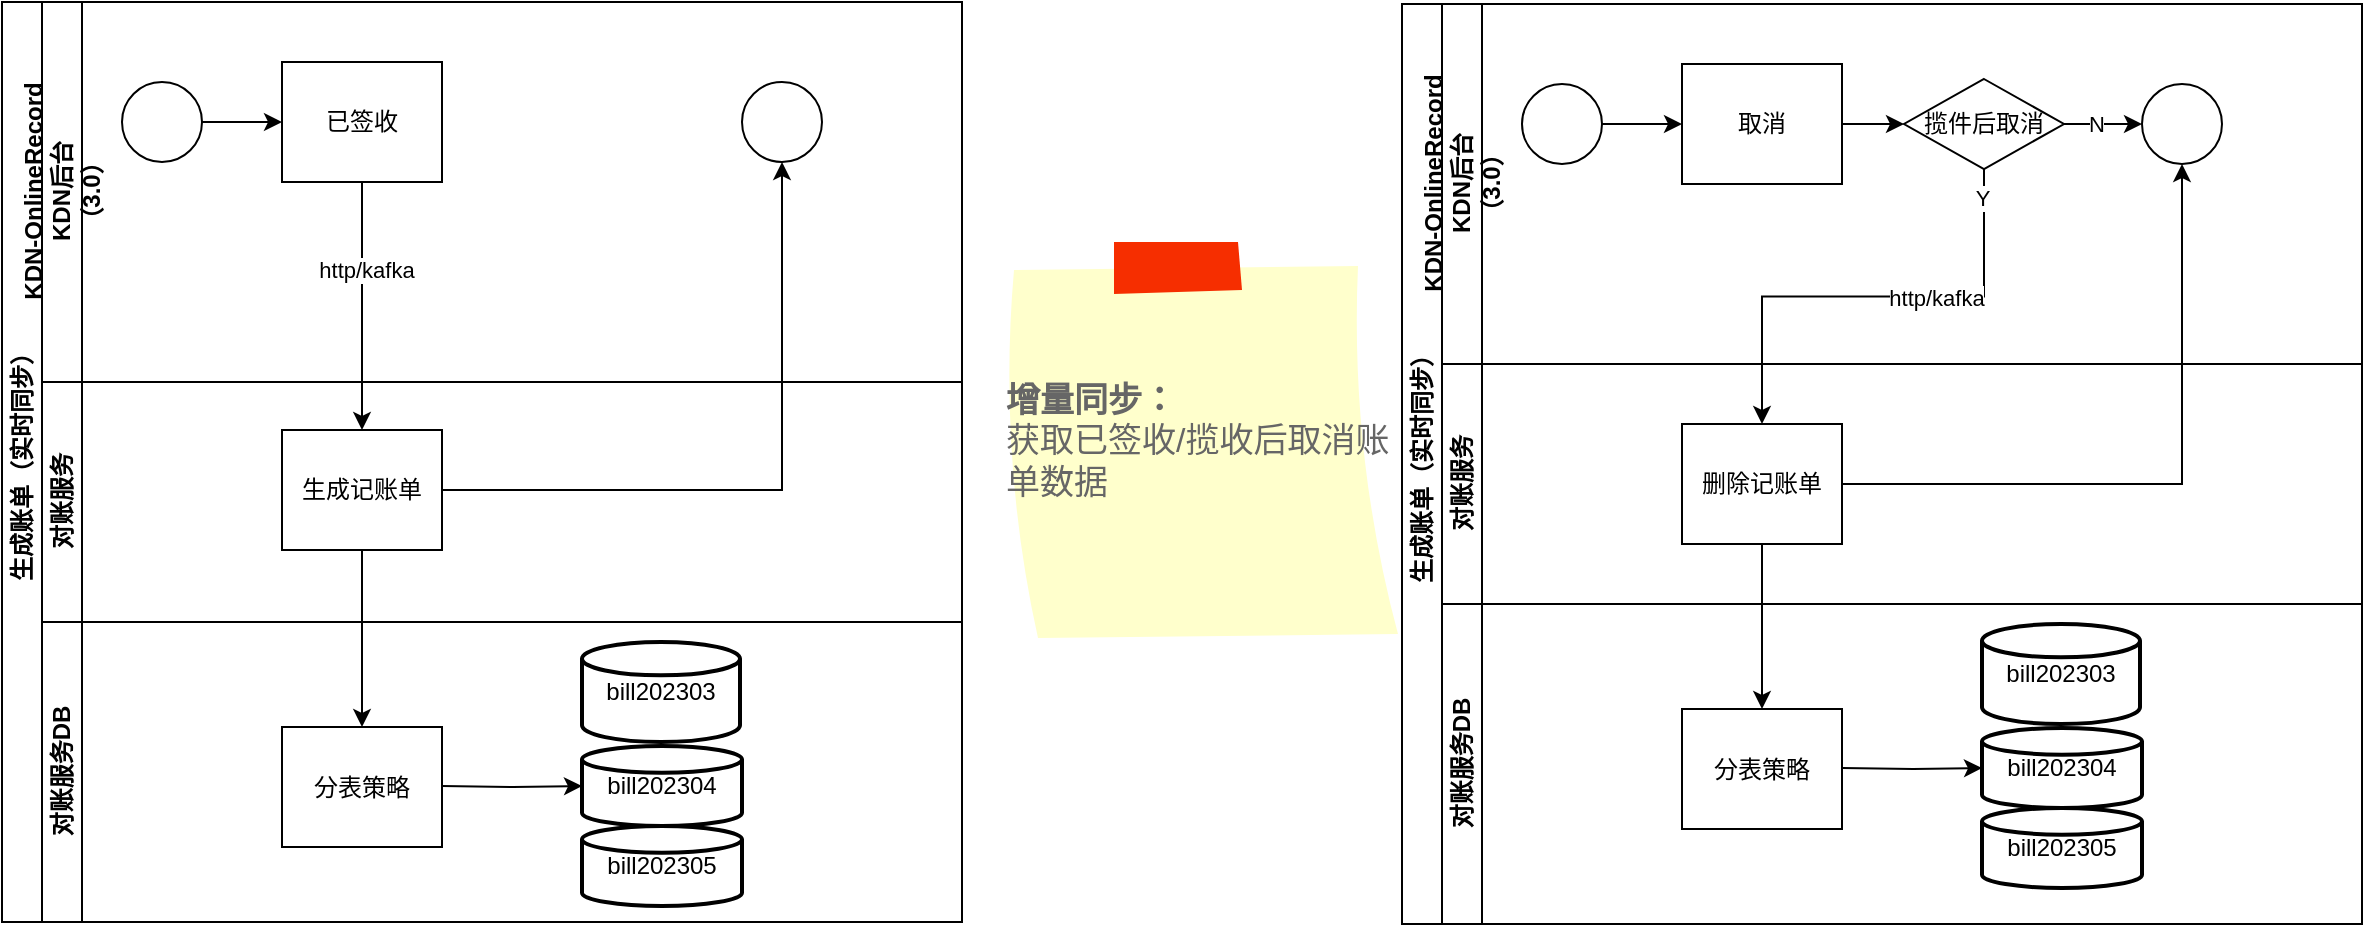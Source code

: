 <mxfile version="21.3.4" type="github" pages="4">
  <diagram id="prtHgNgQTEPvFCAcTncT" name="账单同步">
    <mxGraphModel dx="954" dy="608" grid="1" gridSize="10" guides="1" tooltips="1" connect="1" arrows="1" fold="1" page="1" pageScale="1" pageWidth="1827" pageHeight="1169" math="0" shadow="0">
      <root>
        <mxCell id="0" />
        <mxCell id="1" parent="0" />
        <mxCell id="dNxyNK7c78bLwvsdeMH5-19" value="生成账单（实时同步）" style="swimlane;html=1;childLayout=stackLayout;resizeParent=1;resizeParentMax=0;horizontal=0;startSize=20;horizontalStack=0;" parent="1" vertex="1">
          <mxGeometry x="120" y="120" width="480" height="460" as="geometry" />
        </mxCell>
        <mxCell id="dNxyNK7c78bLwvsdeMH5-20" value="KDN-OnlineRecord&lt;br&gt;KDN后台&lt;br&gt;（3.0）" style="swimlane;html=1;startSize=20;horizontal=0;" parent="dNxyNK7c78bLwvsdeMH5-19" vertex="1">
          <mxGeometry x="20" width="460" height="190" as="geometry">
            <mxRectangle x="20" width="760" height="60" as="alternateBounds" />
          </mxGeometry>
        </mxCell>
        <mxCell id="dNxyNK7c78bLwvsdeMH5-25" value="" style="edgeStyle=orthogonalEdgeStyle;rounded=0;orthogonalLoop=1;jettySize=auto;html=1;" parent="dNxyNK7c78bLwvsdeMH5-20" source="dNxyNK7c78bLwvsdeMH5-23" target="dNxyNK7c78bLwvsdeMH5-24" edge="1">
          <mxGeometry relative="1" as="geometry" />
        </mxCell>
        <mxCell id="dNxyNK7c78bLwvsdeMH5-23" value="" style="ellipse;whiteSpace=wrap;html=1;" parent="dNxyNK7c78bLwvsdeMH5-20" vertex="1">
          <mxGeometry x="40" y="40" width="40" height="40" as="geometry" />
        </mxCell>
        <mxCell id="dNxyNK7c78bLwvsdeMH5-24" value="已签收" style="rounded=0;whiteSpace=wrap;html=1;fontFamily=Helvetica;fontSize=12;fontColor=#000000;align=center;" parent="dNxyNK7c78bLwvsdeMH5-20" vertex="1">
          <mxGeometry x="120" y="30" width="80" height="60" as="geometry" />
        </mxCell>
        <mxCell id="dNxyNK7c78bLwvsdeMH5-32" value="" style="ellipse;whiteSpace=wrap;html=1;" parent="dNxyNK7c78bLwvsdeMH5-20" vertex="1">
          <mxGeometry x="350" y="40" width="40" height="40" as="geometry" />
        </mxCell>
        <mxCell id="dNxyNK7c78bLwvsdeMH5-21" value="对账服务" style="swimlane;html=1;startSize=20;horizontal=0;" parent="dNxyNK7c78bLwvsdeMH5-19" vertex="1">
          <mxGeometry x="20" y="190" width="460" height="120" as="geometry" />
        </mxCell>
        <mxCell id="dNxyNK7c78bLwvsdeMH5-26" value="生成记账单" style="rounded=0;whiteSpace=wrap;html=1;fontFamily=Helvetica;fontSize=12;fontColor=#000000;align=center;" parent="dNxyNK7c78bLwvsdeMH5-21" vertex="1">
          <mxGeometry x="120" y="24" width="80" height="60" as="geometry" />
        </mxCell>
        <mxCell id="dNxyNK7c78bLwvsdeMH5-22" value="对账服务DB" style="swimlane;html=1;startSize=20;horizontal=0;" parent="dNxyNK7c78bLwvsdeMH5-19" vertex="1">
          <mxGeometry x="20" y="310" width="460" height="150" as="geometry" />
        </mxCell>
        <mxCell id="uPmhdonnpwf8vEVmP7HE-3" value="bill202303" style="strokeWidth=2;html=1;shape=mxgraph.flowchart.database;whiteSpace=wrap;" parent="dNxyNK7c78bLwvsdeMH5-22" vertex="1">
          <mxGeometry x="270" y="10" width="79" height="50" as="geometry" />
        </mxCell>
        <mxCell id="uPmhdonnpwf8vEVmP7HE-6" value="bill202304" style="strokeWidth=2;html=1;shape=mxgraph.flowchart.database;whiteSpace=wrap;" parent="dNxyNK7c78bLwvsdeMH5-22" vertex="1">
          <mxGeometry x="270" y="62" width="80" height="40" as="geometry" />
        </mxCell>
        <mxCell id="uPmhdonnpwf8vEVmP7HE-7" value="bill202305" style="strokeWidth=2;html=1;shape=mxgraph.flowchart.database;whiteSpace=wrap;" parent="dNxyNK7c78bLwvsdeMH5-22" vertex="1">
          <mxGeometry x="270" y="102" width="80" height="40" as="geometry" />
        </mxCell>
        <mxCell id="uPmhdonnpwf8vEVmP7HE-12" value="分表策略" style="rounded=0;whiteSpace=wrap;html=1;fontFamily=Helvetica;fontSize=12;fontColor=#000000;align=center;" parent="dNxyNK7c78bLwvsdeMH5-22" vertex="1">
          <mxGeometry x="120" y="52.5" width="80" height="60" as="geometry" />
        </mxCell>
        <mxCell id="uPmhdonnpwf8vEVmP7HE-14" value="" style="edgeStyle=orthogonalEdgeStyle;rounded=0;orthogonalLoop=1;jettySize=auto;html=1;endArrow=classic;endFill=1;entryX=0;entryY=0.5;entryDx=0;entryDy=0;entryPerimeter=0;" parent="dNxyNK7c78bLwvsdeMH5-22" target="uPmhdonnpwf8vEVmP7HE-6" edge="1">
          <mxGeometry relative="1" as="geometry">
            <mxPoint x="200" y="82" as="sourcePoint" />
            <mxPoint x="240" y="82" as="targetPoint" />
          </mxGeometry>
        </mxCell>
        <mxCell id="uPmhdonnpwf8vEVmP7HE-1" style="edgeStyle=orthogonalEdgeStyle;rounded=0;orthogonalLoop=1;jettySize=auto;html=1;endArrow=classic;endFill=1;entryX=0.5;entryY=0;entryDx=0;entryDy=0;exitX=0.5;exitY=1;exitDx=0;exitDy=0;" parent="dNxyNK7c78bLwvsdeMH5-19" source="dNxyNK7c78bLwvsdeMH5-24" target="dNxyNK7c78bLwvsdeMH5-26" edge="1">
          <mxGeometry relative="1" as="geometry">
            <mxPoint x="310" y="210" as="sourcePoint" />
            <mxPoint x="310" y="270" as="targetPoint" />
          </mxGeometry>
        </mxCell>
        <mxCell id="uPmhdonnpwf8vEVmP7HE-2" value="http/kafka" style="edgeLabel;html=1;align=center;verticalAlign=middle;resizable=0;points=[];" parent="uPmhdonnpwf8vEVmP7HE-1" vertex="1" connectable="0">
          <mxGeometry x="-0.292" y="2" relative="1" as="geometry">
            <mxPoint as="offset" />
          </mxGeometry>
        </mxCell>
        <mxCell id="uPmhdonnpwf8vEVmP7HE-13" value="" style="edgeStyle=orthogonalEdgeStyle;rounded=0;orthogonalLoop=1;jettySize=auto;html=1;endArrow=classic;endFill=1;exitX=0.5;exitY=1;exitDx=0;exitDy=0;entryX=0.5;entryY=0;entryDx=0;entryDy=0;" parent="dNxyNK7c78bLwvsdeMH5-19" source="dNxyNK7c78bLwvsdeMH5-26" target="uPmhdonnpwf8vEVmP7HE-12" edge="1">
          <mxGeometry relative="1" as="geometry">
            <mxPoint x="170" y="290" as="sourcePoint" />
            <mxPoint x="230" y="290" as="targetPoint" />
            <Array as="points" />
          </mxGeometry>
        </mxCell>
        <mxCell id="dNxyNK7c78bLwvsdeMH5-29" value="" style="edgeStyle=orthogonalEdgeStyle;rounded=0;orthogonalLoop=1;jettySize=auto;html=1;endArrow=classic;endFill=1;entryX=0.5;entryY=1;entryDx=0;entryDy=0;" parent="dNxyNK7c78bLwvsdeMH5-19" source="dNxyNK7c78bLwvsdeMH5-26" target="dNxyNK7c78bLwvsdeMH5-32" edge="1">
          <mxGeometry relative="1" as="geometry">
            <mxPoint x="280" y="244" as="targetPoint" />
          </mxGeometry>
        </mxCell>
        <mxCell id="uPmhdonnpwf8vEVmP7HE-37" value="生成账单（实时同步）" style="swimlane;html=1;childLayout=stackLayout;resizeParent=1;resizeParentMax=0;horizontal=0;startSize=20;horizontalStack=0;" parent="1" vertex="1">
          <mxGeometry x="820" y="121" width="480" height="460" as="geometry" />
        </mxCell>
        <mxCell id="uPmhdonnpwf8vEVmP7HE-38" value="KDN-OnlineRecord&lt;br&gt;KDN后台&lt;br&gt;（3.0）" style="swimlane;html=1;startSize=20;horizontal=0;" parent="uPmhdonnpwf8vEVmP7HE-37" vertex="1">
          <mxGeometry x="20" width="460" height="180" as="geometry">
            <mxRectangle x="20" width="760" height="60" as="alternateBounds" />
          </mxGeometry>
        </mxCell>
        <mxCell id="uPmhdonnpwf8vEVmP7HE-39" value="" style="edgeStyle=orthogonalEdgeStyle;rounded=0;orthogonalLoop=1;jettySize=auto;html=1;" parent="uPmhdonnpwf8vEVmP7HE-38" source="uPmhdonnpwf8vEVmP7HE-40" target="uPmhdonnpwf8vEVmP7HE-41" edge="1">
          <mxGeometry relative="1" as="geometry" />
        </mxCell>
        <mxCell id="uPmhdonnpwf8vEVmP7HE-40" value="" style="ellipse;whiteSpace=wrap;html=1;" parent="uPmhdonnpwf8vEVmP7HE-38" vertex="1">
          <mxGeometry x="40" y="40" width="40" height="40" as="geometry" />
        </mxCell>
        <mxCell id="uPmhdonnpwf8vEVmP7HE-56" value="" style="edgeStyle=orthogonalEdgeStyle;rounded=0;orthogonalLoop=1;jettySize=auto;html=1;" parent="uPmhdonnpwf8vEVmP7HE-38" source="uPmhdonnpwf8vEVmP7HE-41" target="uPmhdonnpwf8vEVmP7HE-55" edge="1">
          <mxGeometry relative="1" as="geometry" />
        </mxCell>
        <mxCell id="uPmhdonnpwf8vEVmP7HE-41" value="取消" style="rounded=0;whiteSpace=wrap;html=1;fontFamily=Helvetica;fontSize=12;fontColor=#000000;align=center;" parent="uPmhdonnpwf8vEVmP7HE-38" vertex="1">
          <mxGeometry x="120" y="30" width="80" height="60" as="geometry" />
        </mxCell>
        <mxCell id="uPmhdonnpwf8vEVmP7HE-42" value="" style="ellipse;whiteSpace=wrap;html=1;" parent="uPmhdonnpwf8vEVmP7HE-38" vertex="1">
          <mxGeometry x="350" y="40" width="40" height="40" as="geometry" />
        </mxCell>
        <mxCell id="uPmhdonnpwf8vEVmP7HE-61" style="edgeStyle=orthogonalEdgeStyle;rounded=0;orthogonalLoop=1;jettySize=auto;html=1;exitX=1;exitY=0.5;exitDx=0;exitDy=0;entryX=0;entryY=0.5;entryDx=0;entryDy=0;" parent="uPmhdonnpwf8vEVmP7HE-38" source="uPmhdonnpwf8vEVmP7HE-55" target="uPmhdonnpwf8vEVmP7HE-42" edge="1">
          <mxGeometry relative="1" as="geometry" />
        </mxCell>
        <mxCell id="uPmhdonnpwf8vEVmP7HE-63" value="N" style="edgeLabel;html=1;align=center;verticalAlign=middle;resizable=0;points=[];" parent="uPmhdonnpwf8vEVmP7HE-61" vertex="1" connectable="0">
          <mxGeometry x="-0.2" relative="1" as="geometry">
            <mxPoint as="offset" />
          </mxGeometry>
        </mxCell>
        <mxCell id="uPmhdonnpwf8vEVmP7HE-55" value="揽件后取消" style="rhombus;whiteSpace=wrap;html=1;fontColor=#000000;rounded=0;" parent="uPmhdonnpwf8vEVmP7HE-38" vertex="1">
          <mxGeometry x="231" y="37.5" width="80" height="45" as="geometry" />
        </mxCell>
        <mxCell id="uPmhdonnpwf8vEVmP7HE-43" value="对账服务" style="swimlane;html=1;startSize=20;horizontal=0;" parent="uPmhdonnpwf8vEVmP7HE-37" vertex="1">
          <mxGeometry x="20" y="180" width="460" height="120" as="geometry" />
        </mxCell>
        <mxCell id="uPmhdonnpwf8vEVmP7HE-44" value="删除记账单" style="rounded=0;whiteSpace=wrap;html=1;fontFamily=Helvetica;fontSize=12;fontColor=#000000;align=center;" parent="uPmhdonnpwf8vEVmP7HE-43" vertex="1">
          <mxGeometry x="120" y="30" width="80" height="60" as="geometry" />
        </mxCell>
        <mxCell id="uPmhdonnpwf8vEVmP7HE-45" value="对账服务DB" style="swimlane;html=1;startSize=20;horizontal=0;" parent="uPmhdonnpwf8vEVmP7HE-37" vertex="1">
          <mxGeometry x="20" y="300" width="460" height="160" as="geometry" />
        </mxCell>
        <mxCell id="uPmhdonnpwf8vEVmP7HE-46" value="bill202303" style="strokeWidth=2;html=1;shape=mxgraph.flowchart.database;whiteSpace=wrap;" parent="uPmhdonnpwf8vEVmP7HE-45" vertex="1">
          <mxGeometry x="270" y="10" width="79" height="50" as="geometry" />
        </mxCell>
        <mxCell id="uPmhdonnpwf8vEVmP7HE-47" value="bill202304" style="strokeWidth=2;html=1;shape=mxgraph.flowchart.database;whiteSpace=wrap;" parent="uPmhdonnpwf8vEVmP7HE-45" vertex="1">
          <mxGeometry x="270" y="62" width="80" height="40" as="geometry" />
        </mxCell>
        <mxCell id="uPmhdonnpwf8vEVmP7HE-48" value="bill202305" style="strokeWidth=2;html=1;shape=mxgraph.flowchart.database;whiteSpace=wrap;" parent="uPmhdonnpwf8vEVmP7HE-45" vertex="1">
          <mxGeometry x="270" y="102" width="80" height="40" as="geometry" />
        </mxCell>
        <mxCell id="uPmhdonnpwf8vEVmP7HE-49" value="分表策略" style="rounded=0;whiteSpace=wrap;html=1;fontFamily=Helvetica;fontSize=12;fontColor=#000000;align=center;" parent="uPmhdonnpwf8vEVmP7HE-45" vertex="1">
          <mxGeometry x="120" y="52.5" width="80" height="60" as="geometry" />
        </mxCell>
        <mxCell id="uPmhdonnpwf8vEVmP7HE-50" value="" style="edgeStyle=orthogonalEdgeStyle;rounded=0;orthogonalLoop=1;jettySize=auto;html=1;endArrow=classic;endFill=1;entryX=0;entryY=0.5;entryDx=0;entryDy=0;entryPerimeter=0;" parent="uPmhdonnpwf8vEVmP7HE-45" target="uPmhdonnpwf8vEVmP7HE-47" edge="1">
          <mxGeometry relative="1" as="geometry">
            <mxPoint x="200" y="82" as="sourcePoint" />
            <mxPoint x="240" y="82" as="targetPoint" />
          </mxGeometry>
        </mxCell>
        <mxCell id="uPmhdonnpwf8vEVmP7HE-53" value="" style="edgeStyle=orthogonalEdgeStyle;rounded=0;orthogonalLoop=1;jettySize=auto;html=1;endArrow=classic;endFill=1;exitX=0.5;exitY=1;exitDx=0;exitDy=0;entryX=0.5;entryY=0;entryDx=0;entryDy=0;" parent="uPmhdonnpwf8vEVmP7HE-37" source="uPmhdonnpwf8vEVmP7HE-44" target="uPmhdonnpwf8vEVmP7HE-49" edge="1">
          <mxGeometry relative="1" as="geometry">
            <mxPoint x="170" y="290" as="sourcePoint" />
            <mxPoint x="230" y="290" as="targetPoint" />
            <Array as="points" />
          </mxGeometry>
        </mxCell>
        <mxCell id="uPmhdonnpwf8vEVmP7HE-54" value="" style="edgeStyle=orthogonalEdgeStyle;rounded=0;orthogonalLoop=1;jettySize=auto;html=1;endArrow=classic;endFill=1;entryX=0.5;entryY=1;entryDx=0;entryDy=0;" parent="uPmhdonnpwf8vEVmP7HE-37" source="uPmhdonnpwf8vEVmP7HE-44" target="uPmhdonnpwf8vEVmP7HE-42" edge="1">
          <mxGeometry relative="1" as="geometry">
            <mxPoint x="280" y="244" as="targetPoint" />
          </mxGeometry>
        </mxCell>
        <mxCell id="uPmhdonnpwf8vEVmP7HE-57" style="edgeStyle=orthogonalEdgeStyle;rounded=0;orthogonalLoop=1;jettySize=auto;html=1;exitX=0.5;exitY=1;exitDx=0;exitDy=0;entryX=0.5;entryY=0;entryDx=0;entryDy=0;" parent="uPmhdonnpwf8vEVmP7HE-37" source="uPmhdonnpwf8vEVmP7HE-55" target="uPmhdonnpwf8vEVmP7HE-44" edge="1">
          <mxGeometry relative="1" as="geometry" />
        </mxCell>
        <mxCell id="uPmhdonnpwf8vEVmP7HE-58" value="http/kafka" style="edgeLabel;html=1;align=center;verticalAlign=middle;resizable=0;points=[];" parent="uPmhdonnpwf8vEVmP7HE-57" vertex="1" connectable="0">
          <mxGeometry x="-0.259" relative="1" as="geometry">
            <mxPoint as="offset" />
          </mxGeometry>
        </mxCell>
        <mxCell id="uPmhdonnpwf8vEVmP7HE-64" value="Y" style="edgeLabel;html=1;align=center;verticalAlign=middle;resizable=0;points=[];" parent="uPmhdonnpwf8vEVmP7HE-57" vertex="1" connectable="0">
          <mxGeometry x="-0.883" y="-1" relative="1" as="geometry">
            <mxPoint as="offset" />
          </mxGeometry>
        </mxCell>
        <mxCell id="fFUdgH1w9-OMC9fza62y-1" value="&lt;div style=&quot;&quot;&gt;&lt;span style=&quot;background-color: initial;&quot;&gt;&lt;b&gt;增量同步：&lt;/b&gt;&lt;/span&gt;&lt;/div&gt;获取已签收/揽收后取消账单数据" style="strokeWidth=1;shadow=0;dashed=0;align=left;html=1;shape=mxgraph.mockup.text.stickyNote2;fontColor=#666666;mainText=;fontSize=17;whiteSpace=wrap;fillColor=#ffffcc;strokeColor=#F62E00;" parent="1" vertex="1">
          <mxGeometry x="620" y="240" width="200" height="200" as="geometry" />
        </mxCell>
      </root>
    </mxGraphModel>
  </diagram>
  <diagram name="全量同步" id="1HKuSVUm4XMBrAjjWWTS">
    <mxGraphModel dx="1341" dy="748" grid="1" gridSize="10" guides="1" tooltips="1" connect="1" arrows="1" fold="1" page="1" pageScale="1" pageWidth="1827" pageHeight="1169" math="0" shadow="0">
      <root>
        <mxCell id="tuBkKpJriEfIXOlk1lql-0" />
        <mxCell id="tuBkKpJriEfIXOlk1lql-1" parent="tuBkKpJriEfIXOlk1lql-0" />
        <mxCell id="tuBkKpJriEfIXOlk1lql-2" value="生成账单（实时同步）" style="swimlane;html=1;childLayout=stackLayout;resizeParent=1;resizeParentMax=0;horizontal=0;startSize=20;horizontalStack=0;" vertex="1" parent="tuBkKpJriEfIXOlk1lql-1">
          <mxGeometry x="120" y="120" width="480" height="550" as="geometry" />
        </mxCell>
        <mxCell id="tuBkKpJriEfIXOlk1lql-3" value="KDN-OnlineRecord&lt;br&gt;KDN后台&lt;br&gt;（3.0）" style="swimlane;html=1;startSize=20;horizontal=0;" vertex="1" parent="tuBkKpJriEfIXOlk1lql-2">
          <mxGeometry x="20" width="460" height="280" as="geometry">
            <mxRectangle x="20" width="760" height="60" as="alternateBounds" />
          </mxGeometry>
        </mxCell>
        <mxCell id="tuBkKpJriEfIXOlk1lql-4" value="" style="edgeStyle=orthogonalEdgeStyle;rounded=0;orthogonalLoop=1;jettySize=auto;html=1;" edge="1" parent="tuBkKpJriEfIXOlk1lql-3" source="tuBkKpJriEfIXOlk1lql-5" target="tuBkKpJriEfIXOlk1lql-6">
          <mxGeometry relative="1" as="geometry" />
        </mxCell>
        <mxCell id="tuBkKpJriEfIXOlk1lql-5" value="" style="ellipse;whiteSpace=wrap;html=1;" vertex="1" parent="tuBkKpJriEfIXOlk1lql-3">
          <mxGeometry x="40" y="40" width="40" height="40" as="geometry" />
        </mxCell>
        <mxCell id="nqFa1gGSp5sG5U1PI1oJ-1" value="" style="edgeStyle=orthogonalEdgeStyle;rounded=0;orthogonalLoop=1;jettySize=auto;html=1;" edge="1" parent="tuBkKpJriEfIXOlk1lql-3" source="tuBkKpJriEfIXOlk1lql-6" target="nqFa1gGSp5sG5U1PI1oJ-0">
          <mxGeometry relative="1" as="geometry" />
        </mxCell>
        <mxCell id="tuBkKpJriEfIXOlk1lql-6" value="生成账单" style="rounded=0;whiteSpace=wrap;html=1;fontFamily=Helvetica;fontSize=12;fontColor=#000000;align=center;" vertex="1" parent="tuBkKpJriEfIXOlk1lql-3">
          <mxGeometry x="120" y="30" width="80" height="60" as="geometry" />
        </mxCell>
        <mxCell id="tuBkKpJriEfIXOlk1lql-7" value="" style="ellipse;whiteSpace=wrap;html=1;" vertex="1" parent="tuBkKpJriEfIXOlk1lql-3">
          <mxGeometry x="350" y="40" width="40" height="40" as="geometry" />
        </mxCell>
        <mxCell id="nqFa1gGSp5sG5U1PI1oJ-0" value="获取已揽件未签收订单（数据分段）" style="whiteSpace=wrap;html=1;fontColor=#000000;rounded=0;" vertex="1" parent="tuBkKpJriEfIXOlk1lql-3">
          <mxGeometry x="120" y="144" width="80" height="60" as="geometry" />
        </mxCell>
        <mxCell id="tuBkKpJriEfIXOlk1lql-8" value="对账服务（4.0）" style="swimlane;html=1;startSize=20;horizontal=0;" vertex="1" parent="tuBkKpJriEfIXOlk1lql-2">
          <mxGeometry x="20" y="280" width="460" height="120" as="geometry" />
        </mxCell>
        <mxCell id="tuBkKpJriEfIXOlk1lql-9" value="生成记账单" style="rounded=0;whiteSpace=wrap;html=1;fontFamily=Helvetica;fontSize=12;fontColor=#000000;align=center;" vertex="1" parent="tuBkKpJriEfIXOlk1lql-8">
          <mxGeometry x="120" y="24" width="80" height="60" as="geometry" />
        </mxCell>
        <mxCell id="tuBkKpJriEfIXOlk1lql-10" value="对账服务DB（4.0）" style="swimlane;html=1;startSize=20;horizontal=0;" vertex="1" parent="tuBkKpJriEfIXOlk1lql-2">
          <mxGeometry x="20" y="400" width="460" height="150" as="geometry" />
        </mxCell>
        <mxCell id="tuBkKpJriEfIXOlk1lql-11" value="bill202303" style="strokeWidth=2;html=1;shape=mxgraph.flowchart.database;whiteSpace=wrap;" vertex="1" parent="tuBkKpJriEfIXOlk1lql-10">
          <mxGeometry x="270" y="10" width="79" height="50" as="geometry" />
        </mxCell>
        <mxCell id="tuBkKpJriEfIXOlk1lql-12" value="bill202304" style="strokeWidth=2;html=1;shape=mxgraph.flowchart.database;whiteSpace=wrap;" vertex="1" parent="tuBkKpJriEfIXOlk1lql-10">
          <mxGeometry x="270" y="62" width="80" height="40" as="geometry" />
        </mxCell>
        <mxCell id="tuBkKpJriEfIXOlk1lql-13" value="bill202305" style="strokeWidth=2;html=1;shape=mxgraph.flowchart.database;whiteSpace=wrap;" vertex="1" parent="tuBkKpJriEfIXOlk1lql-10">
          <mxGeometry x="270" y="102" width="80" height="40" as="geometry" />
        </mxCell>
        <mxCell id="tuBkKpJriEfIXOlk1lql-14" value="分表策略" style="rounded=0;whiteSpace=wrap;html=1;fontFamily=Helvetica;fontSize=12;fontColor=#000000;align=center;" vertex="1" parent="tuBkKpJriEfIXOlk1lql-10">
          <mxGeometry x="120" y="52.5" width="80" height="60" as="geometry" />
        </mxCell>
        <mxCell id="tuBkKpJriEfIXOlk1lql-15" value="" style="edgeStyle=orthogonalEdgeStyle;rounded=0;orthogonalLoop=1;jettySize=auto;html=1;endArrow=classic;endFill=1;entryX=0;entryY=0.5;entryDx=0;entryDy=0;entryPerimeter=0;" edge="1" parent="tuBkKpJriEfIXOlk1lql-10" target="tuBkKpJriEfIXOlk1lql-12">
          <mxGeometry relative="1" as="geometry">
            <mxPoint x="200" y="82" as="sourcePoint" />
            <mxPoint x="240" y="82" as="targetPoint" />
          </mxGeometry>
        </mxCell>
        <mxCell id="tuBkKpJriEfIXOlk1lql-16" style="edgeStyle=orthogonalEdgeStyle;rounded=0;orthogonalLoop=1;jettySize=auto;html=1;endArrow=classic;endFill=1;entryX=0.5;entryY=0;entryDx=0;entryDy=0;exitX=0.5;exitY=1;exitDx=0;exitDy=0;" edge="1" parent="tuBkKpJriEfIXOlk1lql-2" source="nqFa1gGSp5sG5U1PI1oJ-0" target="tuBkKpJriEfIXOlk1lql-9">
          <mxGeometry relative="1" as="geometry">
            <mxPoint x="310" y="210" as="sourcePoint" />
            <mxPoint x="310" y="270" as="targetPoint" />
          </mxGeometry>
        </mxCell>
        <mxCell id="tuBkKpJriEfIXOlk1lql-17" value="http/mq" style="edgeLabel;html=1;align=center;verticalAlign=middle;resizable=0;points=[];" vertex="1" connectable="0" parent="tuBkKpJriEfIXOlk1lql-16">
          <mxGeometry x="-0.292" y="2" relative="1" as="geometry">
            <mxPoint as="offset" />
          </mxGeometry>
        </mxCell>
        <mxCell id="tuBkKpJriEfIXOlk1lql-18" value="" style="edgeStyle=orthogonalEdgeStyle;rounded=0;orthogonalLoop=1;jettySize=auto;html=1;endArrow=classic;endFill=1;exitX=0.5;exitY=1;exitDx=0;exitDy=0;entryX=0.5;entryY=0;entryDx=0;entryDy=0;" edge="1" parent="tuBkKpJriEfIXOlk1lql-2" source="tuBkKpJriEfIXOlk1lql-9" target="tuBkKpJriEfIXOlk1lql-14">
          <mxGeometry relative="1" as="geometry">
            <mxPoint x="170" y="290" as="sourcePoint" />
            <mxPoint x="230" y="290" as="targetPoint" />
            <Array as="points" />
          </mxGeometry>
        </mxCell>
        <mxCell id="tuBkKpJriEfIXOlk1lql-19" value="" style="edgeStyle=orthogonalEdgeStyle;rounded=0;orthogonalLoop=1;jettySize=auto;html=1;endArrow=classic;endFill=1;entryX=0.5;entryY=1;entryDx=0;entryDy=0;" edge="1" parent="tuBkKpJriEfIXOlk1lql-2" source="tuBkKpJriEfIXOlk1lql-9" target="tuBkKpJriEfIXOlk1lql-7">
          <mxGeometry relative="1" as="geometry">
            <mxPoint x="280" y="244" as="targetPoint" />
          </mxGeometry>
        </mxCell>
        <mxCell id="nqFa1gGSp5sG5U1PI1oJ-3" value="全量同步：&lt;br&gt;点击生成账单，将未签收但是要统计在账单里数据拉取到" style="strokeWidth=1;shadow=0;dashed=0;align=left;html=1;shape=mxgraph.mockup.text.stickyNote2;fontColor=#666666;mainText=;fontSize=17;whiteSpace=wrap;fillColor=#ffffcc;strokeColor=#F62E00;" vertex="1" parent="tuBkKpJriEfIXOlk1lql-1">
          <mxGeometry x="660" y="124" width="200" height="200" as="geometry" />
        </mxCell>
      </root>
    </mxGraphModel>
  </diagram>
  <diagram id="VSIiNz7ixIvT3FdYX_m3" name="渠道账单架构">
    <mxGraphModel dx="1118" dy="623" grid="1" gridSize="10" guides="1" tooltips="1" connect="1" arrows="1" fold="1" page="1" pageScale="1" pageWidth="2027" pageHeight="1569" math="0" shadow="0">
      <root>
        <mxCell id="0" />
        <mxCell id="1" parent="0" />
        <mxCell id="MEDfaf7UgnIksed4jdG8-18" value="" style="rounded=1;whiteSpace=wrap;html=1;dashed=1;fillColor=#f5f5f5;strokeColor=#666666;opacity=60;fontColor=#333333;" vertex="1" parent="1">
          <mxGeometry x="200" y="500" width="700" height="320" as="geometry" />
        </mxCell>
        <mxCell id="MEDfaf7UgnIksed4jdG8-15" value="" style="rounded=1;whiteSpace=wrap;html=1;dashed=1;fillColor=#dae8fc;strokeColor=#6c8ebf;opacity=60;" vertex="1" parent="1">
          <mxGeometry x="200" y="40" width="700" height="450" as="geometry" />
        </mxCell>
        <mxCell id="MEDfaf7UgnIksed4jdG8-3" style="edgeStyle=orthogonalEdgeStyle;rounded=0;orthogonalLoop=1;jettySize=auto;html=1;exitX=0.5;exitY=1;exitDx=0;exitDy=0;entryX=0.5;entryY=0;entryDx=0;entryDy=0;entryPerimeter=0;" edge="1" parent="1" source="yOzNnqJm2NuqUFLEmQpB-8" target="yOzNnqJm2NuqUFLEmQpB-10">
          <mxGeometry relative="1" as="geometry" />
        </mxCell>
        <mxCell id="yOzNnqJm2NuqUFLEmQpB-8" value="" style="rounded=0;whiteSpace=wrap;html=1;" parent="1" vertex="1">
          <mxGeometry x="260" y="160" width="600" height="90" as="geometry" />
        </mxCell>
        <mxCell id="MEDfaf7UgnIksed4jdG8-1" style="edgeStyle=orthogonalEdgeStyle;rounded=0;orthogonalLoop=1;jettySize=auto;html=1;exitX=0.5;exitY=1;exitDx=0;exitDy=0;entryX=0.5;entryY=0;entryDx=0;entryDy=0;" edge="1" parent="1" source="yOzNnqJm2NuqUFLEmQpB-2" target="yOzNnqJm2NuqUFLEmQpB-8">
          <mxGeometry relative="1" as="geometry" />
        </mxCell>
        <mxCell id="yOzNnqJm2NuqUFLEmQpB-2" value="渠道网关ng" style="rounded=0;whiteSpace=wrap;html=1;" parent="1" vertex="1">
          <mxGeometry x="260" y="70" width="600" height="50" as="geometry" />
        </mxCell>
        <mxCell id="yOzNnqJm2NuqUFLEmQpB-4" value="STO" style="rounded=0;whiteSpace=wrap;html=1;" parent="1" vertex="1">
          <mxGeometry x="296" y="200" width="120" height="40" as="geometry" />
        </mxCell>
        <mxCell id="yOzNnqJm2NuqUFLEmQpB-5" value="STO-B" style="rounded=0;whiteSpace=wrap;html=1;" parent="1" vertex="1">
          <mxGeometry x="438" y="200" width="120" height="40" as="geometry" />
        </mxCell>
        <mxCell id="yOzNnqJm2NuqUFLEmQpB-6" value="ZTO" style="rounded=0;whiteSpace=wrap;html=1;" parent="1" vertex="1">
          <mxGeometry x="581" y="200" width="120" height="40" as="geometry" />
        </mxCell>
        <mxCell id="yOzNnqJm2NuqUFLEmQpB-7" value="YTO" style="rounded=0;whiteSpace=wrap;html=1;" parent="1" vertex="1">
          <mxGeometry x="716" y="200" width="120" height="40" as="geometry" />
        </mxCell>
        <mxCell id="yOzNnqJm2NuqUFLEmQpB-9" value="渠道" style="text;html=1;strokeColor=none;fillColor=none;align=center;verticalAlign=middle;whiteSpace=wrap;rounded=0;" parent="1" vertex="1">
          <mxGeometry x="507" y="165" width="60" height="30" as="geometry" />
        </mxCell>
        <mxCell id="MEDfaf7UgnIksed4jdG8-26" style="edgeStyle=orthogonalEdgeStyle;rounded=0;orthogonalLoop=1;jettySize=auto;html=1;exitX=0.5;exitY=1;exitDx=0;exitDy=0;exitPerimeter=0;entryX=0.5;entryY=0;entryDx=0;entryDy=0;" edge="1" parent="1" source="yOzNnqJm2NuqUFLEmQpB-10" target="MEDfaf7UgnIksed4jdG8-24">
          <mxGeometry relative="1" as="geometry" />
        </mxCell>
        <mxCell id="yOzNnqJm2NuqUFLEmQpB-10" value="" style="sketch=0;points=[[0,0,0],[0.25,0,0],[0.5,0,0],[0.75,0,0],[1,0,0],[0,1,0],[0.25,1,0],[0.5,1,0],[0.75,1,0],[1,1,0],[0,0.25,0],[0,0.5,0],[0,0.75,0],[1,0.25,0],[1,0.5,0],[1,0.75,0]];outlineConnect=0;fontColor=#232F3E;gradientColor=#945DF2;gradientDirection=north;fillColor=#5A30B5;strokeColor=#ffffff;dashed=0;verticalLabelPosition=bottom;verticalAlign=top;align=center;html=1;fontSize=12;fontStyle=0;aspect=fixed;shape=mxgraph.aws4.resourceIcon;resIcon=mxgraph.aws4.managed_streaming_for_kafka;" parent="1" vertex="1">
          <mxGeometry x="532.5" y="273" width="55" height="55" as="geometry" />
        </mxCell>
        <mxCell id="yOzNnqJm2NuqUFLEmQpB-11" value="" style="rounded=0;whiteSpace=wrap;html=1;" parent="1" vertex="1">
          <mxGeometry x="260" y="414" width="600" height="45" as="geometry" />
        </mxCell>
        <mxCell id="MEDfaf7UgnIksed4jdG8-10" style="edgeStyle=orthogonalEdgeStyle;rounded=0;orthogonalLoop=1;jettySize=auto;html=1;exitX=0.5;exitY=1;exitDx=0;exitDy=0;entryX=0.5;entryY=0;entryDx=0;entryDy=0;" edge="1" parent="1" source="MEDfaf7UgnIksed4jdG8-5" target="MEDfaf7UgnIksed4jdG8-7">
          <mxGeometry relative="1" as="geometry" />
        </mxCell>
        <mxCell id="MEDfaf7UgnIksed4jdG8-5" value="oneproxy（4.0网关）" style="rounded=0;whiteSpace=wrap;html=1;" vertex="1" parent="1">
          <mxGeometry x="260" y="510" width="600" height="50" as="geometry" />
        </mxCell>
        <mxCell id="MEDfaf7UgnIksed4jdG8-38" style="edgeStyle=orthogonalEdgeStyle;rounded=0;orthogonalLoop=1;jettySize=auto;html=1;exitX=0.5;exitY=1;exitDx=0;exitDy=0;entryX=0.5;entryY=0;entryDx=0;entryDy=0;" edge="1" parent="1" source="MEDfaf7UgnIksed4jdG8-7" target="MEDfaf7UgnIksed4jdG8-34">
          <mxGeometry relative="1" as="geometry" />
        </mxCell>
        <mxCell id="MEDfaf7UgnIksed4jdG8-7" value="" style="rounded=0;whiteSpace=wrap;html=1;" vertex="1" parent="1">
          <mxGeometry x="260" y="610" width="600" height="90" as="geometry" />
        </mxCell>
        <mxCell id="MEDfaf7UgnIksed4jdG8-8" value="微服务" style="text;html=1;strokeColor=none;fillColor=none;align=center;verticalAlign=middle;whiteSpace=wrap;rounded=0;" vertex="1" parent="1">
          <mxGeometry x="521" y="620" width="60" height="30" as="geometry" />
        </mxCell>
        <mxCell id="MEDfaf7UgnIksed4jdG8-32" style="edgeStyle=orthogonalEdgeStyle;rounded=0;orthogonalLoop=1;jettySize=auto;html=1;exitX=1;exitY=0.5;exitDx=0;exitDy=0;entryX=0;entryY=0.5;entryDx=0;entryDy=0;entryPerimeter=0;" edge="1" parent="1" source="MEDfaf7UgnIksed4jdG8-9" target="MEDfaf7UgnIksed4jdG8-30">
          <mxGeometry relative="1" as="geometry" />
        </mxCell>
        <mxCell id="MEDfaf7UgnIksed4jdG8-9" value="账单服务" style="rounded=0;whiteSpace=wrap;html=1;" vertex="1" parent="1">
          <mxGeometry x="491" y="650" width="120" height="40" as="geometry" />
        </mxCell>
        <mxCell id="MEDfaf7UgnIksed4jdG8-11" value="" style="shape=flexArrow;endArrow=classic;html=1;rounded=0;" edge="1" parent="1">
          <mxGeometry width="50" height="50" relative="1" as="geometry">
            <mxPoint x="360" y="464" as="sourcePoint" />
            <mxPoint x="360" y="504" as="targetPoint" />
          </mxGeometry>
        </mxCell>
        <mxCell id="MEDfaf7UgnIksed4jdG8-12" value="" style="shape=flexArrow;endArrow=classic;html=1;rounded=0;" edge="1" parent="1">
          <mxGeometry width="50" height="50" relative="1" as="geometry">
            <mxPoint x="558" y="464" as="sourcePoint" />
            <mxPoint x="558" y="504" as="targetPoint" />
          </mxGeometry>
        </mxCell>
        <mxCell id="MEDfaf7UgnIksed4jdG8-13" value="" style="shape=flexArrow;endArrow=classic;html=1;rounded=0;" edge="1" parent="1">
          <mxGeometry width="50" height="50" relative="1" as="geometry">
            <mxPoint x="770" y="465" as="sourcePoint" />
            <mxPoint x="770" y="505" as="targetPoint" />
          </mxGeometry>
        </mxCell>
        <mxCell id="MEDfaf7UgnIksed4jdG8-17" value="" style="ellipse;shape=cloud;whiteSpace=wrap;html=1;" vertex="1" parent="1">
          <mxGeometry x="700" y="285" width="120" height="80" as="geometry" />
        </mxCell>
        <mxCell id="MEDfaf7UgnIksed4jdG8-16" value="&lt;font style=&quot;font-size: 19px;&quot;&gt;KDN3.0&lt;/font&gt;" style="text;html=1;strokeColor=none;fillColor=none;align=center;verticalAlign=middle;whiteSpace=wrap;rounded=0;" vertex="1" parent="1">
          <mxGeometry x="730" y="310" width="60" height="30" as="geometry" />
        </mxCell>
        <mxCell id="MEDfaf7UgnIksed4jdG8-20" value="" style="ellipse;shape=cloud;whiteSpace=wrap;html=1;" vertex="1" parent="1">
          <mxGeometry x="860" y="560" width="120" height="80" as="geometry" />
        </mxCell>
        <mxCell id="MEDfaf7UgnIksed4jdG8-21" value="&lt;font style=&quot;font-size: 19px;&quot;&gt;KDN4.0&lt;/font&gt;" style="text;html=1;strokeColor=none;fillColor=none;align=center;verticalAlign=middle;whiteSpace=wrap;rounded=0;" vertex="1" parent="1">
          <mxGeometry x="890" y="585" width="60" height="30" as="geometry" />
        </mxCell>
        <mxCell id="MEDfaf7UgnIksed4jdG8-22" value="&lt;div style=&quot;text-align: left;&quot;&gt;&lt;span style=&quot;background-color: initial;&quot;&gt;功能：&lt;/span&gt;&lt;/div&gt;1、数据同步（签收、取消、拉取账单）&lt;br&gt;&lt;div style=&quot;text-align: left;&quot;&gt;&lt;span style=&quot;background-color: initial;&quot;&gt;2、查询账单（分页）&lt;/span&gt;&lt;/div&gt;&lt;div style=&quot;text-align: left;&quot;&gt;&lt;span style=&quot;background-color: initial;&quot;&gt;3、计算优惠（折后）&lt;/span&gt;&lt;/div&gt;&lt;div style=&quot;text-align: left;&quot;&gt;通讯方式：&lt;/div&gt;&lt;div style=&quot;text-align: left;&quot;&gt;http&lt;/div&gt;" style="strokeWidth=1;shadow=0;dashed=0;align=center;html=1;shape=mxgraph.mockup.text.stickyNote2;fontColor=#666666;mainText=;fontSize=17;whiteSpace=wrap;fillColor=#ffffcc;strokeColor=#F62E00;" vertex="1" parent="1">
          <mxGeometry x="990" y="290" width="200" height="200" as="geometry" />
        </mxCell>
        <mxCell id="MEDfaf7UgnIksed4jdG8-23" value="" style="curved=1;endArrow=classic;html=1;rounded=0;" edge="1" parent="1" target="MEDfaf7UgnIksed4jdG8-22">
          <mxGeometry width="50" height="50" relative="1" as="geometry">
            <mxPoint x="820" y="490" as="sourcePoint" />
            <mxPoint x="870" y="440" as="targetPoint" />
            <Array as="points">
              <mxPoint x="870" y="490" />
              <mxPoint x="950" y="470" />
              <mxPoint x="820" y="440" />
            </Array>
          </mxGeometry>
        </mxCell>
        <mxCell id="MEDfaf7UgnIksed4jdG8-25" style="edgeStyle=orthogonalEdgeStyle;rounded=0;orthogonalLoop=1;jettySize=auto;html=1;exitX=0.5;exitY=1;exitDx=0;exitDy=0;entryX=0.5;entryY=0;entryDx=0;entryDy=0;" edge="1" parent="1" source="MEDfaf7UgnIksed4jdG8-24" target="yOzNnqJm2NuqUFLEmQpB-11">
          <mxGeometry relative="1" as="geometry" />
        </mxCell>
        <mxCell id="MEDfaf7UgnIksed4jdG8-24" value="账单SDK" style="rounded=0;whiteSpace=wrap;html=1;" vertex="1" parent="1">
          <mxGeometry x="500" y="351" width="120" height="40" as="geometry" />
        </mxCell>
        <mxCell id="MEDfaf7UgnIksed4jdG8-27" value="onlinerecord" style="rounded=0;whiteSpace=wrap;html=1;" vertex="1" parent="1">
          <mxGeometry x="311" y="421" width="90" height="31" as="geometry" />
        </mxCell>
        <mxCell id="MEDfaf7UgnIksed4jdG8-28" value="kdniao-order-admin" style="rounded=0;whiteSpace=wrap;html=1;" vertex="1" parent="1">
          <mxGeometry x="500" y="421" width="115" height="31" as="geometry" />
        </mxCell>
        <mxCell id="MEDfaf7UgnIksed4jdG8-29" value="kdniaomonitor" style="rounded=0;whiteSpace=wrap;html=1;" vertex="1" parent="1">
          <mxGeometry x="715" y="421" width="90" height="31" as="geometry" />
        </mxCell>
        <mxCell id="MEDfaf7UgnIksed4jdG8-30" value="账单数据" style="strokeWidth=2;html=1;shape=mxgraph.flowchart.database;whiteSpace=wrap;" vertex="1" parent="1">
          <mxGeometry x="751" y="645" width="50" height="50" as="geometry" />
        </mxCell>
        <mxCell id="MEDfaf7UgnIksed4jdG8-33" value="账单数据" style="strokeWidth=2;html=1;shape=mxgraph.flowchart.database;whiteSpace=wrap;" vertex="1" parent="1">
          <mxGeometry x="805" y="645" width="50" height="50" as="geometry" />
        </mxCell>
        <mxCell id="MEDfaf7UgnIksed4jdG8-34" value="" style="rounded=0;whiteSpace=wrap;html=1;" vertex="1" parent="1">
          <mxGeometry x="260" y="730" width="600" height="50" as="geometry" />
        </mxCell>
        <mxCell id="MEDfaf7UgnIksed4jdG8-35" value="记帐" style="rounded=0;whiteSpace=wrap;html=1;" vertex="1" parent="1">
          <mxGeometry x="390" y="739.5" width="90" height="31" as="geometry" />
        </mxCell>
        <mxCell id="MEDfaf7UgnIksed4jdG8-36" value="对账" style="rounded=0;whiteSpace=wrap;html=1;" vertex="1" parent="1">
          <mxGeometry x="512.5" y="739.5" width="90" height="31" as="geometry" />
        </mxCell>
        <mxCell id="MEDfaf7UgnIksed4jdG8-37" value="查询" style="rounded=0;whiteSpace=wrap;html=1;" vertex="1" parent="1">
          <mxGeometry x="640" y="739.5" width="90" height="31" as="geometry" />
        </mxCell>
        <mxCell id="MEDfaf7UgnIksed4jdG8-39" value="应用" style="text;html=1;strokeColor=none;fillColor=none;align=center;verticalAlign=middle;whiteSpace=wrap;rounded=0;" vertex="1" parent="1">
          <mxGeometry x="270" y="645" width="60" height="30" as="geometry" />
        </mxCell>
        <mxCell id="MEDfaf7UgnIksed4jdG8-40" value="支撑" style="text;html=1;strokeColor=none;fillColor=none;align=center;verticalAlign=middle;whiteSpace=wrap;rounded=0;" vertex="1" parent="1">
          <mxGeometry x="270" y="739.5" width="60" height="30" as="geometry" />
        </mxCell>
      </root>
    </mxGraphModel>
  </diagram>
  <diagram id="ayVCqHzTElAKx9Hr5XIK" name="第 4 页">
    <mxGraphModel dx="954" dy="608" grid="1" gridSize="10" guides="1" tooltips="1" connect="1" arrows="1" fold="1" page="1" pageScale="1" pageWidth="1827" pageHeight="1169" math="0" shadow="0">
      <root>
        <mxCell id="0" />
        <mxCell id="1" parent="0" />
        <mxCell id="C6J76EfyK5jAzuscgDF2-5" value="" style="edgeStyle=orthogonalEdgeStyle;rounded=0;orthogonalLoop=1;jettySize=auto;html=1;" parent="1" source="C6J76EfyK5jAzuscgDF2-1" target="C6J76EfyK5jAzuscgDF2-4" edge="1">
          <mxGeometry relative="1" as="geometry" />
        </mxCell>
        <mxCell id="C6J76EfyK5jAzuscgDF2-9" value="" style="edgeStyle=orthogonalEdgeStyle;rounded=0;orthogonalLoop=1;jettySize=auto;html=1;entryX=1;entryY=0.5;entryDx=0;entryDy=0;" parent="1" source="C6J76EfyK5jAzuscgDF2-1" target="C6J76EfyK5jAzuscgDF2-8" edge="1">
          <mxGeometry relative="1" as="geometry" />
        </mxCell>
        <mxCell id="C6J76EfyK5jAzuscgDF2-1" value="获取结算渠道" style="rounded=1;whiteSpace=wrap;html=1;" parent="1" vertex="1">
          <mxGeometry x="490" y="180" width="120" height="60" as="geometry" />
        </mxCell>
        <mxCell id="C6J76EfyK5jAzuscgDF2-3" style="edgeStyle=orthogonalEdgeStyle;rounded=0;orthogonalLoop=1;jettySize=auto;html=1;exitX=0.5;exitY=1;exitDx=0;exitDy=0;" parent="1" source="C6J76EfyK5jAzuscgDF2-2" target="C6J76EfyK5jAzuscgDF2-1" edge="1">
          <mxGeometry relative="1" as="geometry" />
        </mxCell>
        <mxCell id="C6J76EfyK5jAzuscgDF2-2" value="start" style="ellipse;whiteSpace=wrap;html=1;aspect=fixed;" parent="1" vertex="1">
          <mxGeometry x="530" y="90" width="40" height="40" as="geometry" />
        </mxCell>
        <mxCell id="C6J76EfyK5jAzuscgDF2-7" value="" style="edgeStyle=orthogonalEdgeStyle;rounded=0;orthogonalLoop=1;jettySize=auto;html=1;" parent="1" source="C6J76EfyK5jAzuscgDF2-4" target="C6J76EfyK5jAzuscgDF2-6" edge="1">
          <mxGeometry relative="1" as="geometry" />
        </mxCell>
        <mxCell id="C6J76EfyK5jAzuscgDF2-11" value="" style="edgeStyle=orthogonalEdgeStyle;rounded=0;orthogonalLoop=1;jettySize=auto;html=1;" parent="1" source="C6J76EfyK5jAzuscgDF2-4" target="C6J76EfyK5jAzuscgDF2-10" edge="1">
          <mxGeometry relative="1" as="geometry" />
        </mxCell>
        <mxCell id="C6J76EfyK5jAzuscgDF2-4" value="获取updateTime&amp;gt;D-1的订单数据（数据分批）" style="whiteSpace=wrap;html=1;rounded=1;" parent="1" vertex="1">
          <mxGeometry x="490" y="289" width="120" height="60" as="geometry" />
        </mxCell>
        <mxCell id="C6J76EfyK5jAzuscgDF2-6" value="根据订单获取地址、重量、费用" style="whiteSpace=wrap;html=1;rounded=1;" parent="1" vertex="1">
          <mxGeometry x="490" y="390" width="120" height="60" as="geometry" />
        </mxCell>
        <mxCell id="C6J76EfyK5jAzuscgDF2-8" value="&lt;pre style=&quot;background-color: rgb(43, 43, 43); color: rgb(169, 183, 198); font-family: &amp;quot;JetBrains Mono&amp;quot;, monospace;&quot;&gt;&lt;pre style=&quot;font-family: &amp;quot;JetBrains Mono&amp;quot;, monospace;&quot;&gt;&lt;font style=&quot;font-size: 6px;&quot;&gt;select c.*&lt;br&gt;from or_appointment_channel c&lt;br&gt;    &lt;span style=&quot;color: rgb(204, 120, 50);&quot;&gt;left join &lt;/span&gt;or_appointment_channel_config&lt;/font&gt;&lt;/pre&gt;&lt;pre style=&quot;font-family: &amp;quot;JetBrains Mono&amp;quot;, monospace;&quot;&gt;&lt;font style=&quot;font-size: 6px;&quot;&gt; cc &lt;span style=&quot;color: rgb(204, 120, 50);&quot;&gt;on &lt;/span&gt;c.&lt;span style=&quot;color: rgb(152, 118, 170);&quot;&gt;id &lt;/span&gt;= cc.&lt;span style=&quot;color: rgb(152, 118, 170);&quot;&gt;channel_id&lt;br&gt;&lt;/span&gt;&lt;span style=&quot;color: rgb(204, 120, 50);&quot;&gt;where &lt;/span&gt;cc.&lt;span style=&quot;color: rgb(152, 118, 170);&quot;&gt;settlement_node &lt;/span&gt;&lt;span style=&quot;color: rgb(204, 120, 50);&quot;&gt;is not null &lt;/span&gt;&lt;/font&gt;&lt;/pre&gt;&lt;/pre&gt;" style="shape=document;whiteSpace=wrap;html=1;boundedLbl=1;rounded=1;align=left;size=0.312;" parent="1" vertex="1">
          <mxGeometry x="60" y="70" width="160" height="60" as="geometry" />
        </mxCell>
        <mxCell id="C6J76EfyK5jAzuscgDF2-10" value="&lt;pre style=&quot;background-color: rgb(43, 43, 43); color: rgb(169, 183, 198); font-family: &amp;quot;JetBrains Mono&amp;quot;, monospace;&quot;&gt;&lt;font style=&quot;font-size: 6px;&quot;&gt;# &lt;span style=&quot;color: rgb(128, 128, 128); font-family: 宋体, monospace;&quot;&gt;揽件结算&lt;br&gt;&lt;/span&gt;&lt;span style=&quot;color: rgb(204, 120, 50);&quot;&gt;select &lt;/span&gt;&lt;span style=&quot;color: rgb(152, 118, 170);&quot;&gt;kdn_order_code&lt;br&gt;&lt;/span&gt;&lt;span style=&quot;color: rgb(204, 120, 50);&quot;&gt;from &lt;/span&gt;or_appointment_order&lt;br&gt;&lt;span style=&quot;color: rgb(204, 120, 50);&quot;&gt;where &lt;/span&gt;&lt;span style=&quot;color: rgb(152, 118, 170);&quot;&gt;order_state &lt;/span&gt;&lt;span style=&quot;color: rgb(204, 120, 50);&quot;&gt;in &lt;/span&gt;(&lt;span style=&quot;color: rgb(104, 151, 187);&quot;&gt;301&lt;/span&gt;&lt;span style=&quot;color: rgb(204, 120, 50);&quot;&gt;, &lt;/span&gt;&lt;span style=&quot;color: rgb(104, 151, 187);&quot;&gt;1&lt;/span&gt;&lt;span style=&quot;color: rgb(204, 120, 50);&quot;&gt;, &lt;/span&gt;&lt;span style=&quot;color: rgb(104, 151, 187);&quot;&gt;2&lt;/span&gt;&lt;span style=&quot;color: rgb(204, 120, 50);&quot;&gt;, &lt;/span&gt;&lt;span style=&quot;color: rgb(104, 151, 187);&quot;&gt;3&lt;/span&gt;&lt;span style=&quot;color: rgb(204, 120, 50);&quot;&gt;, &lt;/span&gt;&lt;span style=&quot;color: rgb(104, 151, 187);&quot;&gt;4&lt;/span&gt;)&lt;br&gt;  &lt;span style=&quot;color: rgb(204, 120, 50);&quot;&gt;and &lt;/span&gt;&lt;span style=&quot;color: rgb(255, 198, 109); font-style: italic;&quot;&gt;TO_DAYS&lt;/span&gt;(&lt;span style=&quot;color: rgb(255, 198, 109); font-style: italic;&quot;&gt;NOW&lt;/span&gt;()) - &lt;span style=&quot;color: rgb(255, 198, 109); font-style: italic;&quot;&gt;TO_DAYS&lt;/span&gt;(&lt;span style=&quot;color: rgb(152, 118, 170);&quot;&gt;update_time&lt;/span&gt;) = &lt;span style=&quot;color: rgb(104, 151, 187);&quot;&gt;1&lt;br&gt;&lt;/span&gt;&lt;span style=&quot;color: rgb(204, 120, 50);&quot;&gt;;&lt;br&gt;&lt;/span&gt;&lt;span style=&quot;color: rgb(204, 120, 50);&quot;&gt;&lt;br&gt;&lt;/span&gt;&lt;span style=&quot;color: rgb(128, 128, 128);&quot;&gt;# &lt;/span&gt;&lt;span style=&quot;color: rgb(128, 128, 128); font-family: 宋体, monospace;&quot;&gt;签收结算&lt;br&gt;&lt;/span&gt;&lt;span style=&quot;color: rgb(204, 120, 50);&quot;&gt;select &lt;/span&gt;&lt;span style=&quot;color: rgb(152, 118, 170);&quot;&gt;kdn_order_code&lt;br&gt;&lt;/span&gt;&lt;span style=&quot;color: rgb(204, 120, 50);&quot;&gt;from &lt;/span&gt;or_appointment_order&lt;br&gt;&lt;span style=&quot;color: rgb(204, 120, 50);&quot;&gt;where &lt;/span&gt;&lt;span style=&quot;color: rgb(152, 118, 170);&quot;&gt;order_state &lt;/span&gt;= &lt;span style=&quot;color: rgb(104, 151, 187);&quot;&gt;3&lt;br&gt;&lt;/span&gt;&lt;span style=&quot;color: rgb(104, 151, 187);&quot;&gt;  &lt;/span&gt;&lt;span style=&quot;color: rgb(204, 120, 50);&quot;&gt;and &lt;/span&gt;&lt;span style=&quot;color: rgb(255, 198, 109); font-style: italic;&quot;&gt;TO_DAYS&lt;/span&gt;(&lt;span style=&quot;color: rgb(255, 198, 109); font-style: italic;&quot;&gt;NOW&lt;/span&gt;()) - &lt;span style=&quot;color: rgb(255, 198, 109); font-style: italic;&quot;&gt;TO_DAYS&lt;/span&gt;(&lt;span style=&quot;color: rgb(152, 118, 170);&quot;&gt;update_time&lt;/span&gt;) = &lt;span style=&quot;color: rgb(104, 151, 187);&quot;&gt;1&lt;br&gt;&lt;/span&gt;&lt;span style=&quot;color: rgb(204, 120, 50);&quot;&gt;;&lt;/span&gt;&lt;/font&gt;&lt;/pre&gt;" style="shape=document;whiteSpace=wrap;html=1;boundedLbl=1;rounded=1;" parent="1" vertex="1">
          <mxGeometry x="60" y="279" width="250" height="80" as="geometry" />
        </mxCell>
      </root>
    </mxGraphModel>
  </diagram>
</mxfile>
